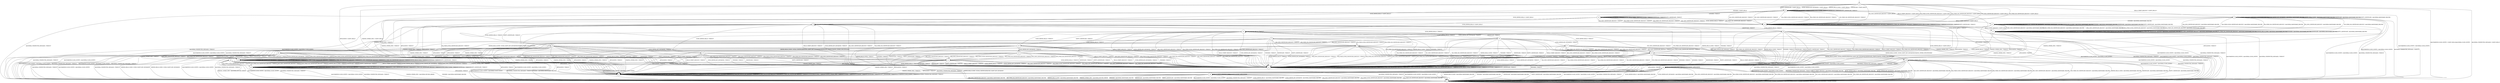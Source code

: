 digraph g {

	s0 [shape="circle" label="s0"];
	s1 [shape="circle" label="s1"];
	s2 [shape="circle" label="s2"];
	s3 [shape="circle" label="s3"];
	s4 [shape="circle" label="s4"];
	s5 [shape="circle" label="s5"];
	s6 [shape="circle" label="s6"];
	s7 [shape="circle" label="s7"];
	s8 [shape="circle" label="s8"];
	s9 [shape="circle" label="s9"];
	s10 [shape="circle" label="s10"];
	s11 [shape="circle" label="s11"];
	s12 [shape="circle" label="s12"];
	s13 [shape="circle" label="s13"];
	s14 [shape="circle" label="s14"];
	s15 [shape="circle" label="s15"];
	s16 [shape="circle" label="s16"];
	s17 [shape="circle" label="s17"];
	s18 [shape="circle" label="s18"];
	s19 [shape="circle" label="s19"];
	s20 [shape="circle" label="s20"];
	s21 [shape="circle" label="s21"];
	s22 [shape="circle" label="s22"];
	s23 [shape="circle" label="s23"];
	s24 [shape="circle" label="s24"];
	s25 [shape="circle" label="s25"];
	s26 [shape="circle" label="s26"];
	s27 [shape="circle" label="s27"];
	s28 [shape="circle" label="s28"];
	s29 [shape="circle" label="s29"];
	s0 -> s2 [label="HELLO_VERIFY_REQUEST / CLIENT_HELLO+"];
	s0 -> s5 [label="ECDH_SERVER_HELLO / CLIENT_HELLO+"];
	s0 -> s1 [label="ECDH_SERVER_KEY_EXCHANGE / CLIENT_HELLO"];
	s0 -> s13 [label="RSA_SIGN_CERTIFICATE_REQUEST / CLIENT_HELLO"];
	s0 -> s13 [label="RSA_FIXED_ECDH_CERTIFICATE_REQUEST / CLIENT_HELLO"];
	s0 -> s13 [label="RSA_FIXED_DH_CERTIFICATE_REQUEST / CLIENT_HELLO"];
	s0 -> s13 [label="DSS_SIGN_CERTIFICATE_REQUEST / CLIENT_HELLO"];
	s0 -> s13 [label="DSS_FIXED_DH_CERTIFICATE_REQUEST / CLIENT_HELLO"];
	s0 -> s1 [label="SERVER_HELLO_DONE / CLIENT_HELLO"];
	s0 -> s3 [label="CHANGE_CIPHER_SPEC / CLIENT_HELLO"];
	s0 -> s14 [label="FINISHED / CLIENT_HELLO"];
	s0 -> s3 [label="APPLICATION / CLIENT_HELLO"];
	s0 -> s1 [label="CERTIFICATE / CLIENT_HELLO"];
	s0 -> s1 [label="EMPTY_CERTIFICATE / CLIENT_HELLO"];
	s0 -> s4 [label="Alert(WARNING,CLOSE_NOTIFY) / CLIENT_HELLO|Alert(FATAL,CLOSE_NOTIFY)"];
	s0 -> s4 [label="Alert(FATAL,UNEXPECTED_MESSAGE) / CLIENT_HELLO"];
	s1 -> s2 [label="HELLO_VERIFY_REQUEST / CLIENT_HELLO"];
	s1 -> s5 [label="ECDH_SERVER_HELLO / CLIENT_HELLO"];
	s1 -> s1 [label="ECDH_SERVER_KEY_EXCHANGE / TIMEOUT"];
	s1 -> s13 [label="RSA_SIGN_CERTIFICATE_REQUEST / TIMEOUT"];
	s1 -> s13 [label="RSA_FIXED_ECDH_CERTIFICATE_REQUEST / TIMEOUT"];
	s1 -> s13 [label="RSA_FIXED_DH_CERTIFICATE_REQUEST / TIMEOUT"];
	s1 -> s13 [label="DSS_SIGN_CERTIFICATE_REQUEST / TIMEOUT"];
	s1 -> s13 [label="DSS_FIXED_DH_CERTIFICATE_REQUEST / TIMEOUT"];
	s1 -> s1 [label="SERVER_HELLO_DONE / TIMEOUT"];
	s1 -> s3 [label="CHANGE_CIPHER_SPEC / TIMEOUT"];
	s1 -> s14 [label="FINISHED / TIMEOUT"];
	s1 -> s3 [label="APPLICATION / TIMEOUT"];
	s1 -> s1 [label="CERTIFICATE / TIMEOUT"];
	s1 -> s1 [label="EMPTY_CERTIFICATE / TIMEOUT"];
	s1 -> s4 [label="Alert(WARNING,CLOSE_NOTIFY) / Alert(FATAL,CLOSE_NOTIFY)"];
	s1 -> s4 [label="Alert(FATAL,UNEXPECTED_MESSAGE) / TIMEOUT"];
	s2 -> s2 [label="HELLO_VERIFY_REQUEST / Alert(FATAL,HANDSHAKE_FAILURE)"];
	s2 -> s5 [label="ECDH_SERVER_HELLO / TIMEOUT"];
	s2 -> s2 [label="ECDH_SERVER_KEY_EXCHANGE / Alert(FATAL,HANDSHAKE_FAILURE)"];
	s2 -> s21 [label="RSA_SIGN_CERTIFICATE_REQUEST / Alert(FATAL,HANDSHAKE_FAILURE)"];
	s2 -> s21 [label="RSA_FIXED_ECDH_CERTIFICATE_REQUEST / Alert(FATAL,HANDSHAKE_FAILURE)"];
	s2 -> s21 [label="RSA_FIXED_DH_CERTIFICATE_REQUEST / Alert(FATAL,HANDSHAKE_FAILURE)"];
	s2 -> s21 [label="DSS_SIGN_CERTIFICATE_REQUEST / Alert(FATAL,HANDSHAKE_FAILURE)"];
	s2 -> s21 [label="DSS_FIXED_DH_CERTIFICATE_REQUEST / Alert(FATAL,HANDSHAKE_FAILURE)"];
	s2 -> s2 [label="SERVER_HELLO_DONE / Alert(FATAL,HANDSHAKE_FAILURE)"];
	s2 -> s3 [label="CHANGE_CIPHER_SPEC / TIMEOUT"];
	s2 -> s27 [label="FINISHED / Alert(FATAL,HANDSHAKE_FAILURE)"];
	s2 -> s3 [label="APPLICATION / TIMEOUT"];
	s2 -> s2 [label="CERTIFICATE / Alert(FATAL,HANDSHAKE_FAILURE)"];
	s2 -> s2 [label="EMPTY_CERTIFICATE / Alert(FATAL,HANDSHAKE_FAILURE)"];
	s2 -> s4 [label="Alert(WARNING,CLOSE_NOTIFY) / Alert(FATAL,CLOSE_NOTIFY)"];
	s2 -> s4 [label="Alert(FATAL,UNEXPECTED_MESSAGE) / TIMEOUT"];
	s3 -> s3 [label="HELLO_VERIFY_REQUEST / TIMEOUT"];
	s3 -> s3 [label="ECDH_SERVER_HELLO / TIMEOUT"];
	s3 -> s3 [label="ECDH_SERVER_KEY_EXCHANGE / TIMEOUT"];
	s3 -> s3 [label="RSA_SIGN_CERTIFICATE_REQUEST / TIMEOUT"];
	s3 -> s3 [label="RSA_FIXED_ECDH_CERTIFICATE_REQUEST / TIMEOUT"];
	s3 -> s3 [label="RSA_FIXED_DH_CERTIFICATE_REQUEST / TIMEOUT"];
	s3 -> s3 [label="DSS_SIGN_CERTIFICATE_REQUEST / TIMEOUT"];
	s3 -> s3 [label="DSS_FIXED_DH_CERTIFICATE_REQUEST / TIMEOUT"];
	s3 -> s3 [label="SERVER_HELLO_DONE / TIMEOUT"];
	s3 -> s3 [label="CHANGE_CIPHER_SPEC / TIMEOUT"];
	s3 -> s3 [label="FINISHED / TIMEOUT"];
	s3 -> s3 [label="APPLICATION / TIMEOUT"];
	s3 -> s3 [label="CERTIFICATE / TIMEOUT"];
	s3 -> s3 [label="EMPTY_CERTIFICATE / TIMEOUT"];
	s3 -> s3 [label="Alert(WARNING,CLOSE_NOTIFY) / TIMEOUT"];
	s3 -> s3 [label="Alert(FATAL,UNEXPECTED_MESSAGE) / TIMEOUT"];
	s4 -> s4 [label="HELLO_VERIFY_REQUEST / SOCKET_CLOSED"];
	s4 -> s4 [label="ECDH_SERVER_HELLO / SOCKET_CLOSED"];
	s4 -> s4 [label="ECDH_SERVER_KEY_EXCHANGE / SOCKET_CLOSED"];
	s4 -> s4 [label="RSA_SIGN_CERTIFICATE_REQUEST / SOCKET_CLOSED"];
	s4 -> s4 [label="RSA_FIXED_ECDH_CERTIFICATE_REQUEST / SOCKET_CLOSED"];
	s4 -> s4 [label="RSA_FIXED_DH_CERTIFICATE_REQUEST / SOCKET_CLOSED"];
	s4 -> s4 [label="DSS_SIGN_CERTIFICATE_REQUEST / SOCKET_CLOSED"];
	s4 -> s4 [label="DSS_FIXED_DH_CERTIFICATE_REQUEST / SOCKET_CLOSED"];
	s4 -> s4 [label="SERVER_HELLO_DONE / SOCKET_CLOSED"];
	s4 -> s4 [label="CHANGE_CIPHER_SPEC / SOCKET_CLOSED"];
	s4 -> s4 [label="FINISHED / SOCKET_CLOSED"];
	s4 -> s4 [label="APPLICATION / SOCKET_CLOSED"];
	s4 -> s4 [label="CERTIFICATE / SOCKET_CLOSED"];
	s4 -> s4 [label="EMPTY_CERTIFICATE / SOCKET_CLOSED"];
	s4 -> s4 [label="Alert(WARNING,CLOSE_NOTIFY) / SOCKET_CLOSED"];
	s4 -> s4 [label="Alert(FATAL,UNEXPECTED_MESSAGE) / SOCKET_CLOSED"];
	s5 -> s12 [label="HELLO_VERIFY_REQUEST / TIMEOUT"];
	s5 -> s5 [label="ECDH_SERVER_HELLO / TIMEOUT"];
	s5 -> s12 [label="ECDH_SERVER_KEY_EXCHANGE / TIMEOUT"];
	s5 -> s12 [label="RSA_SIGN_CERTIFICATE_REQUEST / TIMEOUT"];
	s5 -> s12 [label="RSA_FIXED_ECDH_CERTIFICATE_REQUEST / TIMEOUT"];
	s5 -> s12 [label="RSA_FIXED_DH_CERTIFICATE_REQUEST / TIMEOUT"];
	s5 -> s12 [label="DSS_SIGN_CERTIFICATE_REQUEST / TIMEOUT"];
	s5 -> s12 [label="DSS_FIXED_DH_CERTIFICATE_REQUEST / TIMEOUT"];
	s5 -> s12 [label="SERVER_HELLO_DONE / TIMEOUT"];
	s5 -> s3 [label="CHANGE_CIPHER_SPEC / TIMEOUT"];
	s5 -> s12 [label="FINISHED / TIMEOUT"];
	s5 -> s3 [label="APPLICATION / TIMEOUT"];
	s5 -> s6 [label="CERTIFICATE / TIMEOUT"];
	s5 -> s9 [label="EMPTY_CERTIFICATE / TIMEOUT"];
	s5 -> s4 [label="Alert(WARNING,CLOSE_NOTIFY) / Alert(FATAL,CLOSE_NOTIFY)"];
	s5 -> s4 [label="Alert(FATAL,UNEXPECTED_MESSAGE) / TIMEOUT"];
	s6 -> s12 [label="HELLO_VERIFY_REQUEST / TIMEOUT"];
	s6 -> s5 [label="ECDH_SERVER_HELLO / TIMEOUT"];
	s6 -> s7 [label="ECDH_SERVER_KEY_EXCHANGE / TIMEOUT"];
	s6 -> s12 [label="RSA_SIGN_CERTIFICATE_REQUEST / TIMEOUT"];
	s6 -> s12 [label="RSA_FIXED_ECDH_CERTIFICATE_REQUEST / TIMEOUT"];
	s6 -> s12 [label="RSA_FIXED_DH_CERTIFICATE_REQUEST / TIMEOUT"];
	s6 -> s12 [label="DSS_SIGN_CERTIFICATE_REQUEST / TIMEOUT"];
	s6 -> s12 [label="DSS_FIXED_DH_CERTIFICATE_REQUEST / TIMEOUT"];
	s6 -> s12 [label="SERVER_HELLO_DONE / TIMEOUT"];
	s6 -> s3 [label="CHANGE_CIPHER_SPEC / TIMEOUT"];
	s6 -> s12 [label="FINISHED / TIMEOUT"];
	s6 -> s3 [label="APPLICATION / TIMEOUT"];
	s6 -> s12 [label="CERTIFICATE / TIMEOUT"];
	s6 -> s12 [label="EMPTY_CERTIFICATE / TIMEOUT"];
	s6 -> s4 [label="Alert(WARNING,CLOSE_NOTIFY) / Alert(FATAL,CLOSE_NOTIFY)"];
	s6 -> s4 [label="Alert(FATAL,UNEXPECTED_MESSAGE) / TIMEOUT"];
	s7 -> s12 [label="HELLO_VERIFY_REQUEST / TIMEOUT"];
	s7 -> s5 [label="ECDH_SERVER_HELLO / TIMEOUT"];
	s7 -> s12 [label="ECDH_SERVER_KEY_EXCHANGE / TIMEOUT"];
	s7 -> s8 [label="RSA_SIGN_CERTIFICATE_REQUEST / TIMEOUT"];
	s7 -> s8 [label="RSA_FIXED_ECDH_CERTIFICATE_REQUEST / TIMEOUT"];
	s7 -> s8 [label="RSA_FIXED_DH_CERTIFICATE_REQUEST / TIMEOUT"];
	s7 -> s8 [label="DSS_SIGN_CERTIFICATE_REQUEST / TIMEOUT"];
	s7 -> s8 [label="DSS_FIXED_DH_CERTIFICATE_REQUEST / TIMEOUT"];
	s7 -> s24 [label="SERVER_HELLO_DONE / ECDH_CLIENT_KEY_EXCHANGE|CHANGE_CIPHER_SPEC|FINISHED"];
	s7 -> s3 [label="CHANGE_CIPHER_SPEC / TIMEOUT"];
	s7 -> s12 [label="FINISHED / TIMEOUT"];
	s7 -> s3 [label="APPLICATION / TIMEOUT"];
	s7 -> s12 [label="CERTIFICATE / TIMEOUT"];
	s7 -> s12 [label="EMPTY_CERTIFICATE / TIMEOUT"];
	s7 -> s4 [label="Alert(WARNING,CLOSE_NOTIFY) / Alert(FATAL,CLOSE_NOTIFY)"];
	s7 -> s4 [label="Alert(FATAL,UNEXPECTED_MESSAGE) / TIMEOUT"];
	s8 -> s12 [label="HELLO_VERIFY_REQUEST / TIMEOUT"];
	s8 -> s12 [label="ECDH_SERVER_HELLO / TIMEOUT"];
	s8 -> s12 [label="ECDH_SERVER_KEY_EXCHANGE / TIMEOUT"];
	s8 -> s12 [label="RSA_SIGN_CERTIFICATE_REQUEST / TIMEOUT"];
	s8 -> s12 [label="RSA_FIXED_ECDH_CERTIFICATE_REQUEST / TIMEOUT"];
	s8 -> s12 [label="RSA_FIXED_DH_CERTIFICATE_REQUEST / TIMEOUT"];
	s8 -> s12 [label="DSS_SIGN_CERTIFICATE_REQUEST / TIMEOUT"];
	s8 -> s12 [label="DSS_FIXED_DH_CERTIFICATE_REQUEST / TIMEOUT"];
	s8 -> s24 [label="SERVER_HELLO_DONE / ECDSA_CERTIFICATE|ECDH_CLIENT_KEY_EXCHANGE|CERTIFICATE_VERIFY|CHANGE_CIPHER_SPEC|FINISHED"];
	s8 -> s3 [label="CHANGE_CIPHER_SPEC / TIMEOUT"];
	s8 -> s12 [label="FINISHED / TIMEOUT"];
	s8 -> s3 [label="APPLICATION / TIMEOUT"];
	s8 -> s12 [label="CERTIFICATE / TIMEOUT"];
	s8 -> s12 [label="EMPTY_CERTIFICATE / TIMEOUT"];
	s8 -> s4 [label="Alert(WARNING,CLOSE_NOTIFY) / Alert(FATAL,CLOSE_NOTIFY)"];
	s8 -> s4 [label="Alert(FATAL,UNEXPECTED_MESSAGE) / TIMEOUT"];
	s9 -> s12 [label="HELLO_VERIFY_REQUEST / TIMEOUT"];
	s9 -> s5 [label="ECDH_SERVER_HELLO / TIMEOUT"];
	s9 -> s10 [label="ECDH_SERVER_KEY_EXCHANGE / TIMEOUT"];
	s9 -> s12 [label="RSA_SIGN_CERTIFICATE_REQUEST / TIMEOUT"];
	s9 -> s12 [label="RSA_FIXED_ECDH_CERTIFICATE_REQUEST / TIMEOUT"];
	s9 -> s12 [label="RSA_FIXED_DH_CERTIFICATE_REQUEST / TIMEOUT"];
	s9 -> s12 [label="DSS_SIGN_CERTIFICATE_REQUEST / TIMEOUT"];
	s9 -> s12 [label="DSS_FIXED_DH_CERTIFICATE_REQUEST / TIMEOUT"];
	s9 -> s12 [label="SERVER_HELLO_DONE / TIMEOUT"];
	s9 -> s3 [label="CHANGE_CIPHER_SPEC / TIMEOUT"];
	s9 -> s12 [label="FINISHED / TIMEOUT"];
	s9 -> s3 [label="APPLICATION / TIMEOUT"];
	s9 -> s12 [label="CERTIFICATE / TIMEOUT"];
	s9 -> s12 [label="EMPTY_CERTIFICATE / TIMEOUT"];
	s9 -> s4 [label="Alert(WARNING,CLOSE_NOTIFY) / Alert(FATAL,CLOSE_NOTIFY)"];
	s9 -> s4 [label="Alert(FATAL,UNEXPECTED_MESSAGE) / TIMEOUT"];
	s10 -> s12 [label="HELLO_VERIFY_REQUEST / TIMEOUT"];
	s10 -> s5 [label="ECDH_SERVER_HELLO / TIMEOUT"];
	s10 -> s12 [label="ECDH_SERVER_KEY_EXCHANGE / TIMEOUT"];
	s10 -> s11 [label="RSA_SIGN_CERTIFICATE_REQUEST / TIMEOUT"];
	s10 -> s11 [label="RSA_FIXED_ECDH_CERTIFICATE_REQUEST / TIMEOUT"];
	s10 -> s11 [label="RSA_FIXED_DH_CERTIFICATE_REQUEST / TIMEOUT"];
	s10 -> s11 [label="DSS_SIGN_CERTIFICATE_REQUEST / TIMEOUT"];
	s10 -> s11 [label="DSS_FIXED_DH_CERTIFICATE_REQUEST / TIMEOUT"];
	s10 -> s4 [label="SERVER_HELLO_DONE / ECDH_CLIENT_KEY_EXCHANGE"];
	s10 -> s3 [label="CHANGE_CIPHER_SPEC / TIMEOUT"];
	s10 -> s12 [label="FINISHED / TIMEOUT"];
	s10 -> s3 [label="APPLICATION / TIMEOUT"];
	s10 -> s12 [label="CERTIFICATE / TIMEOUT"];
	s10 -> s12 [label="EMPTY_CERTIFICATE / TIMEOUT"];
	s10 -> s4 [label="Alert(WARNING,CLOSE_NOTIFY) / Alert(FATAL,CLOSE_NOTIFY)"];
	s10 -> s4 [label="Alert(FATAL,UNEXPECTED_MESSAGE) / TIMEOUT"];
	s11 -> s12 [label="HELLO_VERIFY_REQUEST / TIMEOUT"];
	s11 -> s12 [label="ECDH_SERVER_HELLO / TIMEOUT"];
	s11 -> s12 [label="ECDH_SERVER_KEY_EXCHANGE / TIMEOUT"];
	s11 -> s12 [label="RSA_SIGN_CERTIFICATE_REQUEST / TIMEOUT"];
	s11 -> s12 [label="RSA_FIXED_ECDH_CERTIFICATE_REQUEST / TIMEOUT"];
	s11 -> s12 [label="RSA_FIXED_DH_CERTIFICATE_REQUEST / TIMEOUT"];
	s11 -> s12 [label="DSS_SIGN_CERTIFICATE_REQUEST / TIMEOUT"];
	s11 -> s12 [label="DSS_FIXED_DH_CERTIFICATE_REQUEST / TIMEOUT"];
	s11 -> s4 [label="SERVER_HELLO_DONE / ECDSA_CERTIFICATE|ECDH_CLIENT_KEY_EXCHANGE"];
	s11 -> s3 [label="CHANGE_CIPHER_SPEC / TIMEOUT"];
	s11 -> s12 [label="FINISHED / TIMEOUT"];
	s11 -> s3 [label="APPLICATION / TIMEOUT"];
	s11 -> s12 [label="CERTIFICATE / TIMEOUT"];
	s11 -> s12 [label="EMPTY_CERTIFICATE / TIMEOUT"];
	s11 -> s4 [label="Alert(WARNING,CLOSE_NOTIFY) / Alert(FATAL,CLOSE_NOTIFY)"];
	s11 -> s4 [label="Alert(FATAL,UNEXPECTED_MESSAGE) / TIMEOUT"];
	s12 -> s12 [label="HELLO_VERIFY_REQUEST / TIMEOUT"];
	s12 -> s12 [label="ECDH_SERVER_HELLO / TIMEOUT"];
	s12 -> s12 [label="ECDH_SERVER_KEY_EXCHANGE / TIMEOUT"];
	s12 -> s12 [label="RSA_SIGN_CERTIFICATE_REQUEST / TIMEOUT"];
	s12 -> s12 [label="RSA_FIXED_ECDH_CERTIFICATE_REQUEST / TIMEOUT"];
	s12 -> s12 [label="RSA_FIXED_DH_CERTIFICATE_REQUEST / TIMEOUT"];
	s12 -> s12 [label="DSS_SIGN_CERTIFICATE_REQUEST / TIMEOUT"];
	s12 -> s12 [label="DSS_FIXED_DH_CERTIFICATE_REQUEST / TIMEOUT"];
	s12 -> s12 [label="SERVER_HELLO_DONE / TIMEOUT"];
	s12 -> s3 [label="CHANGE_CIPHER_SPEC / TIMEOUT"];
	s12 -> s12 [label="FINISHED / TIMEOUT"];
	s12 -> s3 [label="APPLICATION / TIMEOUT"];
	s12 -> s12 [label="CERTIFICATE / TIMEOUT"];
	s12 -> s12 [label="EMPTY_CERTIFICATE / TIMEOUT"];
	s12 -> s4 [label="Alert(WARNING,CLOSE_NOTIFY) / Alert(FATAL,CLOSE_NOTIFY)"];
	s12 -> s4 [label="Alert(FATAL,UNEXPECTED_MESSAGE) / TIMEOUT"];
	s13 -> s21 [label="HELLO_VERIFY_REQUEST / CLIENT_HELLO"];
	s13 -> s12 [label="ECDH_SERVER_HELLO / CLIENT_HELLO"];
	s13 -> s13 [label="ECDH_SERVER_KEY_EXCHANGE / TIMEOUT"];
	s13 -> s13 [label="RSA_SIGN_CERTIFICATE_REQUEST / TIMEOUT"];
	s13 -> s13 [label="RSA_FIXED_ECDH_CERTIFICATE_REQUEST / TIMEOUT"];
	s13 -> s13 [label="RSA_FIXED_DH_CERTIFICATE_REQUEST / TIMEOUT"];
	s13 -> s13 [label="DSS_SIGN_CERTIFICATE_REQUEST / TIMEOUT"];
	s13 -> s13 [label="DSS_FIXED_DH_CERTIFICATE_REQUEST / TIMEOUT"];
	s13 -> s13 [label="SERVER_HELLO_DONE / TIMEOUT"];
	s13 -> s3 [label="CHANGE_CIPHER_SPEC / TIMEOUT"];
	s13 -> s13 [label="FINISHED / TIMEOUT"];
	s13 -> s3 [label="APPLICATION / TIMEOUT"];
	s13 -> s13 [label="CERTIFICATE / TIMEOUT"];
	s13 -> s13 [label="EMPTY_CERTIFICATE / TIMEOUT"];
	s13 -> s4 [label="Alert(WARNING,CLOSE_NOTIFY) / Alert(FATAL,CLOSE_NOTIFY)"];
	s13 -> s4 [label="Alert(FATAL,UNEXPECTED_MESSAGE) / TIMEOUT"];
	s14 -> s27 [label="HELLO_VERIFY_REQUEST / CLIENT_HELLO"];
	s14 -> s15 [label="ECDH_SERVER_HELLO / CLIENT_HELLO"];
	s14 -> s14 [label="ECDH_SERVER_KEY_EXCHANGE / TIMEOUT"];
	s14 -> s13 [label="RSA_SIGN_CERTIFICATE_REQUEST / TIMEOUT"];
	s14 -> s13 [label="RSA_FIXED_ECDH_CERTIFICATE_REQUEST / TIMEOUT"];
	s14 -> s13 [label="RSA_FIXED_DH_CERTIFICATE_REQUEST / TIMEOUT"];
	s14 -> s13 [label="DSS_SIGN_CERTIFICATE_REQUEST / TIMEOUT"];
	s14 -> s13 [label="DSS_FIXED_DH_CERTIFICATE_REQUEST / TIMEOUT"];
	s14 -> s14 [label="SERVER_HELLO_DONE / TIMEOUT"];
	s14 -> s3 [label="CHANGE_CIPHER_SPEC / TIMEOUT"];
	s14 -> s14 [label="FINISHED / TIMEOUT"];
	s14 -> s3 [label="APPLICATION / TIMEOUT"];
	s14 -> s14 [label="CERTIFICATE / TIMEOUT"];
	s14 -> s14 [label="EMPTY_CERTIFICATE / TIMEOUT"];
	s14 -> s4 [label="Alert(WARNING,CLOSE_NOTIFY) / Alert(FATAL,CLOSE_NOTIFY)"];
	s14 -> s4 [label="Alert(FATAL,UNEXPECTED_MESSAGE) / TIMEOUT"];
	s15 -> s12 [label="HELLO_VERIFY_REQUEST / TIMEOUT"];
	s15 -> s15 [label="ECDH_SERVER_HELLO / TIMEOUT"];
	s15 -> s12 [label="ECDH_SERVER_KEY_EXCHANGE / TIMEOUT"];
	s15 -> s12 [label="RSA_SIGN_CERTIFICATE_REQUEST / TIMEOUT"];
	s15 -> s12 [label="RSA_FIXED_ECDH_CERTIFICATE_REQUEST / TIMEOUT"];
	s15 -> s12 [label="RSA_FIXED_DH_CERTIFICATE_REQUEST / TIMEOUT"];
	s15 -> s12 [label="DSS_SIGN_CERTIFICATE_REQUEST / TIMEOUT"];
	s15 -> s12 [label="DSS_FIXED_DH_CERTIFICATE_REQUEST / TIMEOUT"];
	s15 -> s12 [label="SERVER_HELLO_DONE / TIMEOUT"];
	s15 -> s3 [label="CHANGE_CIPHER_SPEC / TIMEOUT"];
	s15 -> s12 [label="FINISHED / TIMEOUT"];
	s15 -> s3 [label="APPLICATION / TIMEOUT"];
	s15 -> s16 [label="CERTIFICATE / TIMEOUT"];
	s15 -> s22 [label="EMPTY_CERTIFICATE / TIMEOUT"];
	s15 -> s4 [label="Alert(WARNING,CLOSE_NOTIFY) / Alert(FATAL,CLOSE_NOTIFY)"];
	s15 -> s4 [label="Alert(FATAL,UNEXPECTED_MESSAGE) / TIMEOUT"];
	s16 -> s12 [label="HELLO_VERIFY_REQUEST / TIMEOUT"];
	s16 -> s15 [label="ECDH_SERVER_HELLO / TIMEOUT"];
	s16 -> s17 [label="ECDH_SERVER_KEY_EXCHANGE / TIMEOUT"];
	s16 -> s12 [label="RSA_SIGN_CERTIFICATE_REQUEST / TIMEOUT"];
	s16 -> s12 [label="RSA_FIXED_ECDH_CERTIFICATE_REQUEST / TIMEOUT"];
	s16 -> s12 [label="RSA_FIXED_DH_CERTIFICATE_REQUEST / TIMEOUT"];
	s16 -> s12 [label="DSS_SIGN_CERTIFICATE_REQUEST / TIMEOUT"];
	s16 -> s12 [label="DSS_FIXED_DH_CERTIFICATE_REQUEST / TIMEOUT"];
	s16 -> s12 [label="SERVER_HELLO_DONE / TIMEOUT"];
	s16 -> s3 [label="CHANGE_CIPHER_SPEC / TIMEOUT"];
	s16 -> s12 [label="FINISHED / TIMEOUT"];
	s16 -> s3 [label="APPLICATION / TIMEOUT"];
	s16 -> s12 [label="CERTIFICATE / TIMEOUT"];
	s16 -> s12 [label="EMPTY_CERTIFICATE / TIMEOUT"];
	s16 -> s4 [label="Alert(WARNING,CLOSE_NOTIFY) / Alert(FATAL,CLOSE_NOTIFY)"];
	s16 -> s4 [label="Alert(FATAL,UNEXPECTED_MESSAGE) / TIMEOUT"];
	s17 -> s12 [label="HELLO_VERIFY_REQUEST / TIMEOUT"];
	s17 -> s15 [label="ECDH_SERVER_HELLO / TIMEOUT"];
	s17 -> s12 [label="ECDH_SERVER_KEY_EXCHANGE / TIMEOUT"];
	s17 -> s18 [label="RSA_SIGN_CERTIFICATE_REQUEST / TIMEOUT"];
	s17 -> s18 [label="RSA_FIXED_ECDH_CERTIFICATE_REQUEST / TIMEOUT"];
	s17 -> s18 [label="RSA_FIXED_DH_CERTIFICATE_REQUEST / TIMEOUT"];
	s17 -> s18 [label="DSS_SIGN_CERTIFICATE_REQUEST / TIMEOUT"];
	s17 -> s18 [label="DSS_FIXED_DH_CERTIFICATE_REQUEST / TIMEOUT"];
	s17 -> s19 [label="SERVER_HELLO_DONE / ECDH_CLIENT_KEY_EXCHANGE|CHANGE_CIPHER_SPEC|FINISHED"];
	s17 -> s3 [label="CHANGE_CIPHER_SPEC / TIMEOUT"];
	s17 -> s12 [label="FINISHED / TIMEOUT"];
	s17 -> s3 [label="APPLICATION / TIMEOUT"];
	s17 -> s12 [label="CERTIFICATE / TIMEOUT"];
	s17 -> s12 [label="EMPTY_CERTIFICATE / TIMEOUT"];
	s17 -> s4 [label="Alert(WARNING,CLOSE_NOTIFY) / Alert(FATAL,CLOSE_NOTIFY)"];
	s17 -> s4 [label="Alert(FATAL,UNEXPECTED_MESSAGE) / TIMEOUT"];
	s18 -> s12 [label="HELLO_VERIFY_REQUEST / TIMEOUT"];
	s18 -> s12 [label="ECDH_SERVER_HELLO / TIMEOUT"];
	s18 -> s12 [label="ECDH_SERVER_KEY_EXCHANGE / TIMEOUT"];
	s18 -> s12 [label="RSA_SIGN_CERTIFICATE_REQUEST / TIMEOUT"];
	s18 -> s12 [label="RSA_FIXED_ECDH_CERTIFICATE_REQUEST / TIMEOUT"];
	s18 -> s12 [label="RSA_FIXED_DH_CERTIFICATE_REQUEST / TIMEOUT"];
	s18 -> s12 [label="DSS_SIGN_CERTIFICATE_REQUEST / TIMEOUT"];
	s18 -> s12 [label="DSS_FIXED_DH_CERTIFICATE_REQUEST / TIMEOUT"];
	s18 -> s19 [label="SERVER_HELLO_DONE / ECDSA_CERTIFICATE|ECDH_CLIENT_KEY_EXCHANGE|CERTIFICATE_VERIFY|CHANGE_CIPHER_SPEC|FINISHED"];
	s18 -> s3 [label="CHANGE_CIPHER_SPEC / TIMEOUT"];
	s18 -> s12 [label="FINISHED / TIMEOUT"];
	s18 -> s3 [label="APPLICATION / TIMEOUT"];
	s18 -> s12 [label="CERTIFICATE / TIMEOUT"];
	s18 -> s12 [label="EMPTY_CERTIFICATE / TIMEOUT"];
	s18 -> s4 [label="Alert(WARNING,CLOSE_NOTIFY) / Alert(FATAL,CLOSE_NOTIFY)"];
	s18 -> s4 [label="Alert(FATAL,UNEXPECTED_MESSAGE) / TIMEOUT"];
	s19 -> s4 [label="HELLO_VERIFY_REQUEST / Alert(FATAL,HANDSHAKE_FAILURE)"];
	s19 -> s4 [label="ECDH_SERVER_HELLO / Alert(FATAL,HANDSHAKE_FAILURE)"];
	s19 -> s4 [label="ECDH_SERVER_KEY_EXCHANGE / Alert(FATAL,HANDSHAKE_FAILURE)"];
	s19 -> s4 [label="RSA_SIGN_CERTIFICATE_REQUEST / Alert(FATAL,HANDSHAKE_FAILURE)"];
	s19 -> s4 [label="RSA_FIXED_ECDH_CERTIFICATE_REQUEST / Alert(FATAL,HANDSHAKE_FAILURE)"];
	s19 -> s4 [label="RSA_FIXED_DH_CERTIFICATE_REQUEST / Alert(FATAL,HANDSHAKE_FAILURE)"];
	s19 -> s4 [label="DSS_SIGN_CERTIFICATE_REQUEST / Alert(FATAL,HANDSHAKE_FAILURE)"];
	s19 -> s4 [label="DSS_FIXED_DH_CERTIFICATE_REQUEST / Alert(FATAL,HANDSHAKE_FAILURE)"];
	s19 -> s4 [label="SERVER_HELLO_DONE / Alert(FATAL,HANDSHAKE_FAILURE)"];
	s19 -> s19 [label="CHANGE_CIPHER_SPEC / TIMEOUT"];
	s19 -> s20 [label="FINISHED / TIMEOUT"];
	s19 -> s3 [label="APPLICATION / TIMEOUT"];
	s19 -> s4 [label="CERTIFICATE / Alert(FATAL,HANDSHAKE_FAILURE)"];
	s19 -> s4 [label="EMPTY_CERTIFICATE / Alert(FATAL,HANDSHAKE_FAILURE)"];
	s19 -> s4 [label="Alert(WARNING,CLOSE_NOTIFY) / Alert(FATAL,CLOSE_NOTIFY)"];
	s19 -> s4 [label="Alert(FATAL,UNEXPECTED_MESSAGE) / TIMEOUT"];
	s20 -> s20 [label="HELLO_VERIFY_REQUEST / TIMEOUT"];
	s20 -> s4 [label="ECDH_SERVER_HELLO / Alert(FATAL,HANDSHAKE_FAILURE)"];
	s20 -> s4 [label="ECDH_SERVER_KEY_EXCHANGE / Alert(FATAL,HANDSHAKE_FAILURE)"];
	s20 -> s4 [label="RSA_SIGN_CERTIFICATE_REQUEST / Alert(FATAL,HANDSHAKE_FAILURE)"];
	s20 -> s4 [label="RSA_FIXED_ECDH_CERTIFICATE_REQUEST / Alert(FATAL,HANDSHAKE_FAILURE)"];
	s20 -> s4 [label="RSA_FIXED_DH_CERTIFICATE_REQUEST / Alert(FATAL,HANDSHAKE_FAILURE)"];
	s20 -> s4 [label="DSS_SIGN_CERTIFICATE_REQUEST / Alert(FATAL,HANDSHAKE_FAILURE)"];
	s20 -> s4 [label="DSS_FIXED_DH_CERTIFICATE_REQUEST / Alert(FATAL,HANDSHAKE_FAILURE)"];
	s20 -> s4 [label="SERVER_HELLO_DONE / Alert(FATAL,HANDSHAKE_FAILURE)"];
	s20 -> s28 [label="CHANGE_CIPHER_SPEC / TIMEOUT"];
	s20 -> s4 [label="FINISHED / Alert(FATAL,HANDSHAKE_FAILURE)"];
	s20 -> s20 [label="APPLICATION / APPLICATION"];
	s20 -> s4 [label="CERTIFICATE / Alert(FATAL,HANDSHAKE_FAILURE)"];
	s20 -> s4 [label="EMPTY_CERTIFICATE / Alert(FATAL,HANDSHAKE_FAILURE)"];
	s20 -> s4 [label="Alert(WARNING,CLOSE_NOTIFY) / Alert(FATAL,CLOSE_NOTIFY)"];
	s20 -> s4 [label="Alert(FATAL,UNEXPECTED_MESSAGE) / TIMEOUT"];
	s21 -> s21 [label="HELLO_VERIFY_REQUEST / Alert(FATAL,HANDSHAKE_FAILURE)"];
	s21 -> s12 [label="ECDH_SERVER_HELLO / TIMEOUT"];
	s21 -> s21 [label="ECDH_SERVER_KEY_EXCHANGE / Alert(FATAL,HANDSHAKE_FAILURE)"];
	s21 -> s21 [label="RSA_SIGN_CERTIFICATE_REQUEST / Alert(FATAL,HANDSHAKE_FAILURE)"];
	s21 -> s21 [label="RSA_FIXED_ECDH_CERTIFICATE_REQUEST / Alert(FATAL,HANDSHAKE_FAILURE)"];
	s21 -> s21 [label="RSA_FIXED_DH_CERTIFICATE_REQUEST / Alert(FATAL,HANDSHAKE_FAILURE)"];
	s21 -> s21 [label="DSS_SIGN_CERTIFICATE_REQUEST / Alert(FATAL,HANDSHAKE_FAILURE)"];
	s21 -> s21 [label="DSS_FIXED_DH_CERTIFICATE_REQUEST / Alert(FATAL,HANDSHAKE_FAILURE)"];
	s21 -> s21 [label="SERVER_HELLO_DONE / Alert(FATAL,HANDSHAKE_FAILURE)"];
	s21 -> s3 [label="CHANGE_CIPHER_SPEC / TIMEOUT"];
	s21 -> s21 [label="FINISHED / Alert(FATAL,HANDSHAKE_FAILURE)"];
	s21 -> s3 [label="APPLICATION / TIMEOUT"];
	s21 -> s21 [label="CERTIFICATE / Alert(FATAL,HANDSHAKE_FAILURE)"];
	s21 -> s21 [label="EMPTY_CERTIFICATE / Alert(FATAL,HANDSHAKE_FAILURE)"];
	s21 -> s4 [label="Alert(WARNING,CLOSE_NOTIFY) / Alert(FATAL,CLOSE_NOTIFY)"];
	s21 -> s4 [label="Alert(FATAL,UNEXPECTED_MESSAGE) / TIMEOUT"];
	s22 -> s12 [label="HELLO_VERIFY_REQUEST / TIMEOUT"];
	s22 -> s15 [label="ECDH_SERVER_HELLO / TIMEOUT"];
	s22 -> s23 [label="ECDH_SERVER_KEY_EXCHANGE / TIMEOUT"];
	s22 -> s12 [label="RSA_SIGN_CERTIFICATE_REQUEST / TIMEOUT"];
	s22 -> s12 [label="RSA_FIXED_ECDH_CERTIFICATE_REQUEST / TIMEOUT"];
	s22 -> s12 [label="RSA_FIXED_DH_CERTIFICATE_REQUEST / TIMEOUT"];
	s22 -> s12 [label="DSS_SIGN_CERTIFICATE_REQUEST / TIMEOUT"];
	s22 -> s12 [label="DSS_FIXED_DH_CERTIFICATE_REQUEST / TIMEOUT"];
	s22 -> s12 [label="SERVER_HELLO_DONE / TIMEOUT"];
	s22 -> s3 [label="CHANGE_CIPHER_SPEC / TIMEOUT"];
	s22 -> s12 [label="FINISHED / TIMEOUT"];
	s22 -> s3 [label="APPLICATION / TIMEOUT"];
	s22 -> s12 [label="CERTIFICATE / TIMEOUT"];
	s22 -> s12 [label="EMPTY_CERTIFICATE / TIMEOUT"];
	s22 -> s4 [label="Alert(WARNING,CLOSE_NOTIFY) / Alert(FATAL,CLOSE_NOTIFY)"];
	s22 -> s4 [label="Alert(FATAL,UNEXPECTED_MESSAGE) / TIMEOUT"];
	s23 -> s12 [label="HELLO_VERIFY_REQUEST / TIMEOUT"];
	s23 -> s15 [label="ECDH_SERVER_HELLO / TIMEOUT"];
	s23 -> s12 [label="ECDH_SERVER_KEY_EXCHANGE / TIMEOUT"];
	s23 -> s11 [label="RSA_SIGN_CERTIFICATE_REQUEST / TIMEOUT"];
	s23 -> s11 [label="RSA_FIXED_ECDH_CERTIFICATE_REQUEST / TIMEOUT"];
	s23 -> s11 [label="RSA_FIXED_DH_CERTIFICATE_REQUEST / TIMEOUT"];
	s23 -> s11 [label="DSS_SIGN_CERTIFICATE_REQUEST / TIMEOUT"];
	s23 -> s11 [label="DSS_FIXED_DH_CERTIFICATE_REQUEST / TIMEOUT"];
	s23 -> s4 [label="SERVER_HELLO_DONE / ECDH_CLIENT_KEY_EXCHANGE"];
	s23 -> s3 [label="CHANGE_CIPHER_SPEC / TIMEOUT"];
	s23 -> s12 [label="FINISHED / TIMEOUT"];
	s23 -> s3 [label="APPLICATION / TIMEOUT"];
	s23 -> s12 [label="CERTIFICATE / TIMEOUT"];
	s23 -> s12 [label="EMPTY_CERTIFICATE / TIMEOUT"];
	s23 -> s4 [label="Alert(WARNING,CLOSE_NOTIFY) / Alert(FATAL,CLOSE_NOTIFY)"];
	s23 -> s4 [label="Alert(FATAL,UNEXPECTED_MESSAGE) / TIMEOUT"];
	s24 -> s29 [label="HELLO_VERIFY_REQUEST / TIMEOUT"];
	s24 -> s12 [label="ECDH_SERVER_HELLO / TIMEOUT"];
	s24 -> s29 [label="ECDH_SERVER_KEY_EXCHANGE / TIMEOUT"];
	s24 -> s29 [label="RSA_SIGN_CERTIFICATE_REQUEST / TIMEOUT"];
	s24 -> s29 [label="RSA_FIXED_ECDH_CERTIFICATE_REQUEST / TIMEOUT"];
	s24 -> s29 [label="RSA_FIXED_DH_CERTIFICATE_REQUEST / TIMEOUT"];
	s24 -> s29 [label="DSS_SIGN_CERTIFICATE_REQUEST / TIMEOUT"];
	s24 -> s29 [label="DSS_FIXED_DH_CERTIFICATE_REQUEST / TIMEOUT"];
	s24 -> s29 [label="SERVER_HELLO_DONE / TIMEOUT"];
	s24 -> s25 [label="CHANGE_CIPHER_SPEC / TIMEOUT"];
	s24 -> s20 [label="FINISHED / TIMEOUT"];
	s24 -> s3 [label="APPLICATION / TIMEOUT"];
	s24 -> s29 [label="CERTIFICATE / TIMEOUT"];
	s24 -> s29 [label="EMPTY_CERTIFICATE / TIMEOUT"];
	s24 -> s4 [label="Alert(WARNING,CLOSE_NOTIFY) / Alert(FATAL,CLOSE_NOTIFY)"];
	s24 -> s4 [label="Alert(FATAL,UNEXPECTED_MESSAGE) / TIMEOUT"];
	s25 -> s26 [label="HELLO_VERIFY_REQUEST / TIMEOUT"];
	s25 -> s26 [label="ECDH_SERVER_HELLO / TIMEOUT"];
	s25 -> s26 [label="ECDH_SERVER_KEY_EXCHANGE / TIMEOUT"];
	s25 -> s26 [label="RSA_SIGN_CERTIFICATE_REQUEST / TIMEOUT"];
	s25 -> s26 [label="RSA_FIXED_ECDH_CERTIFICATE_REQUEST / TIMEOUT"];
	s25 -> s26 [label="RSA_FIXED_DH_CERTIFICATE_REQUEST / TIMEOUT"];
	s25 -> s26 [label="DSS_SIGN_CERTIFICATE_REQUEST / TIMEOUT"];
	s25 -> s26 [label="DSS_FIXED_DH_CERTIFICATE_REQUEST / TIMEOUT"];
	s25 -> s26 [label="SERVER_HELLO_DONE / TIMEOUT"];
	s25 -> s4 [label="CHANGE_CIPHER_SPEC / Alert(FATAL,DECODE_ERROR)"];
	s25 -> s28 [label="FINISHED / TIMEOUT"];
	s25 -> s3 [label="APPLICATION / TIMEOUT"];
	s25 -> s26 [label="CERTIFICATE / TIMEOUT"];
	s25 -> s26 [label="EMPTY_CERTIFICATE / TIMEOUT"];
	s25 -> s4 [label="Alert(WARNING,CLOSE_NOTIFY) / Alert(FATAL,CLOSE_NOTIFY)"];
	s25 -> s4 [label="Alert(FATAL,UNEXPECTED_MESSAGE) / TIMEOUT"];
	s26 -> s26 [label="HELLO_VERIFY_REQUEST / TIMEOUT"];
	s26 -> s26 [label="ECDH_SERVER_HELLO / TIMEOUT"];
	s26 -> s26 [label="ECDH_SERVER_KEY_EXCHANGE / TIMEOUT"];
	s26 -> s26 [label="RSA_SIGN_CERTIFICATE_REQUEST / TIMEOUT"];
	s26 -> s26 [label="RSA_FIXED_ECDH_CERTIFICATE_REQUEST / TIMEOUT"];
	s26 -> s26 [label="RSA_FIXED_DH_CERTIFICATE_REQUEST / TIMEOUT"];
	s26 -> s26 [label="DSS_SIGN_CERTIFICATE_REQUEST / TIMEOUT"];
	s26 -> s26 [label="DSS_FIXED_DH_CERTIFICATE_REQUEST / TIMEOUT"];
	s26 -> s26 [label="SERVER_HELLO_DONE / TIMEOUT"];
	s26 -> s4 [label="CHANGE_CIPHER_SPEC / Alert(FATAL,DECODE_ERROR)"];
	s26 -> s4 [label="FINISHED / Alert(FATAL,HANDSHAKE_FAILURE)"];
	s26 -> s3 [label="APPLICATION / TIMEOUT"];
	s26 -> s26 [label="CERTIFICATE / TIMEOUT"];
	s26 -> s26 [label="EMPTY_CERTIFICATE / TIMEOUT"];
	s26 -> s4 [label="Alert(WARNING,CLOSE_NOTIFY) / Alert(FATAL,CLOSE_NOTIFY)"];
	s26 -> s4 [label="Alert(FATAL,UNEXPECTED_MESSAGE) / TIMEOUT"];
	s27 -> s27 [label="HELLO_VERIFY_REQUEST / Alert(FATAL,HANDSHAKE_FAILURE)"];
	s27 -> s15 [label="ECDH_SERVER_HELLO / TIMEOUT"];
	s27 -> s27 [label="ECDH_SERVER_KEY_EXCHANGE / Alert(FATAL,HANDSHAKE_FAILURE)"];
	s27 -> s21 [label="RSA_SIGN_CERTIFICATE_REQUEST / Alert(FATAL,HANDSHAKE_FAILURE)"];
	s27 -> s21 [label="RSA_FIXED_ECDH_CERTIFICATE_REQUEST / Alert(FATAL,HANDSHAKE_FAILURE)"];
	s27 -> s21 [label="RSA_FIXED_DH_CERTIFICATE_REQUEST / Alert(FATAL,HANDSHAKE_FAILURE)"];
	s27 -> s21 [label="DSS_SIGN_CERTIFICATE_REQUEST / Alert(FATAL,HANDSHAKE_FAILURE)"];
	s27 -> s21 [label="DSS_FIXED_DH_CERTIFICATE_REQUEST / Alert(FATAL,HANDSHAKE_FAILURE)"];
	s27 -> s27 [label="SERVER_HELLO_DONE / Alert(FATAL,HANDSHAKE_FAILURE)"];
	s27 -> s3 [label="CHANGE_CIPHER_SPEC / TIMEOUT"];
	s27 -> s27 [label="FINISHED / Alert(FATAL,HANDSHAKE_FAILURE)"];
	s27 -> s3 [label="APPLICATION / TIMEOUT"];
	s27 -> s27 [label="CERTIFICATE / Alert(FATAL,HANDSHAKE_FAILURE)"];
	s27 -> s27 [label="EMPTY_CERTIFICATE / Alert(FATAL,HANDSHAKE_FAILURE)"];
	s27 -> s4 [label="Alert(WARNING,CLOSE_NOTIFY) / Alert(FATAL,CLOSE_NOTIFY)"];
	s27 -> s4 [label="Alert(FATAL,UNEXPECTED_MESSAGE) / TIMEOUT"];
	s28 -> s28 [label="HELLO_VERIFY_REQUEST / TIMEOUT"];
	s28 -> s4 [label="ECDH_SERVER_HELLO / Alert(FATAL,HANDSHAKE_FAILURE)"];
	s28 -> s4 [label="ECDH_SERVER_KEY_EXCHANGE / Alert(FATAL,HANDSHAKE_FAILURE)"];
	s28 -> s4 [label="RSA_SIGN_CERTIFICATE_REQUEST / Alert(FATAL,HANDSHAKE_FAILURE)"];
	s28 -> s4 [label="RSA_FIXED_ECDH_CERTIFICATE_REQUEST / Alert(FATAL,HANDSHAKE_FAILURE)"];
	s28 -> s4 [label="RSA_FIXED_DH_CERTIFICATE_REQUEST / Alert(FATAL,HANDSHAKE_FAILURE)"];
	s28 -> s4 [label="DSS_SIGN_CERTIFICATE_REQUEST / Alert(FATAL,HANDSHAKE_FAILURE)"];
	s28 -> s4 [label="DSS_FIXED_DH_CERTIFICATE_REQUEST / Alert(FATAL,HANDSHAKE_FAILURE)"];
	s28 -> s4 [label="SERVER_HELLO_DONE / Alert(FATAL,HANDSHAKE_FAILURE)"];
	s28 -> s4 [label="CHANGE_CIPHER_SPEC / Alert(FATAL,DECODE_ERROR)"];
	s28 -> s4 [label="FINISHED / Alert(FATAL,HANDSHAKE_FAILURE)"];
	s28 -> s28 [label="APPLICATION / APPLICATION"];
	s28 -> s4 [label="CERTIFICATE / Alert(FATAL,HANDSHAKE_FAILURE)"];
	s28 -> s4 [label="EMPTY_CERTIFICATE / Alert(FATAL,HANDSHAKE_FAILURE)"];
	s28 -> s4 [label="Alert(WARNING,CLOSE_NOTIFY) / Alert(FATAL,CLOSE_NOTIFY)"];
	s28 -> s4 [label="Alert(FATAL,UNEXPECTED_MESSAGE) / TIMEOUT"];
	s29 -> s29 [label="HELLO_VERIFY_REQUEST / TIMEOUT"];
	s29 -> s12 [label="ECDH_SERVER_HELLO / TIMEOUT"];
	s29 -> s29 [label="ECDH_SERVER_KEY_EXCHANGE / TIMEOUT"];
	s29 -> s29 [label="RSA_SIGN_CERTIFICATE_REQUEST / TIMEOUT"];
	s29 -> s29 [label="RSA_FIXED_ECDH_CERTIFICATE_REQUEST / TIMEOUT"];
	s29 -> s29 [label="RSA_FIXED_DH_CERTIFICATE_REQUEST / TIMEOUT"];
	s29 -> s29 [label="DSS_SIGN_CERTIFICATE_REQUEST / TIMEOUT"];
	s29 -> s29 [label="DSS_FIXED_DH_CERTIFICATE_REQUEST / TIMEOUT"];
	s29 -> s29 [label="SERVER_HELLO_DONE / TIMEOUT"];
	s29 -> s26 [label="CHANGE_CIPHER_SPEC / TIMEOUT"];
	s29 -> s4 [label="FINISHED / Alert(FATAL,HANDSHAKE_FAILURE)"];
	s29 -> s3 [label="APPLICATION / TIMEOUT"];
	s29 -> s29 [label="CERTIFICATE / TIMEOUT"];
	s29 -> s29 [label="EMPTY_CERTIFICATE / TIMEOUT"];
	s29 -> s4 [label="Alert(WARNING,CLOSE_NOTIFY) / Alert(FATAL,CLOSE_NOTIFY)"];
	s29 -> s4 [label="Alert(FATAL,UNEXPECTED_MESSAGE) / TIMEOUT"];

__start0 [label="" shape="none" width="0" height="0"];
__start0 -> s0;

}
